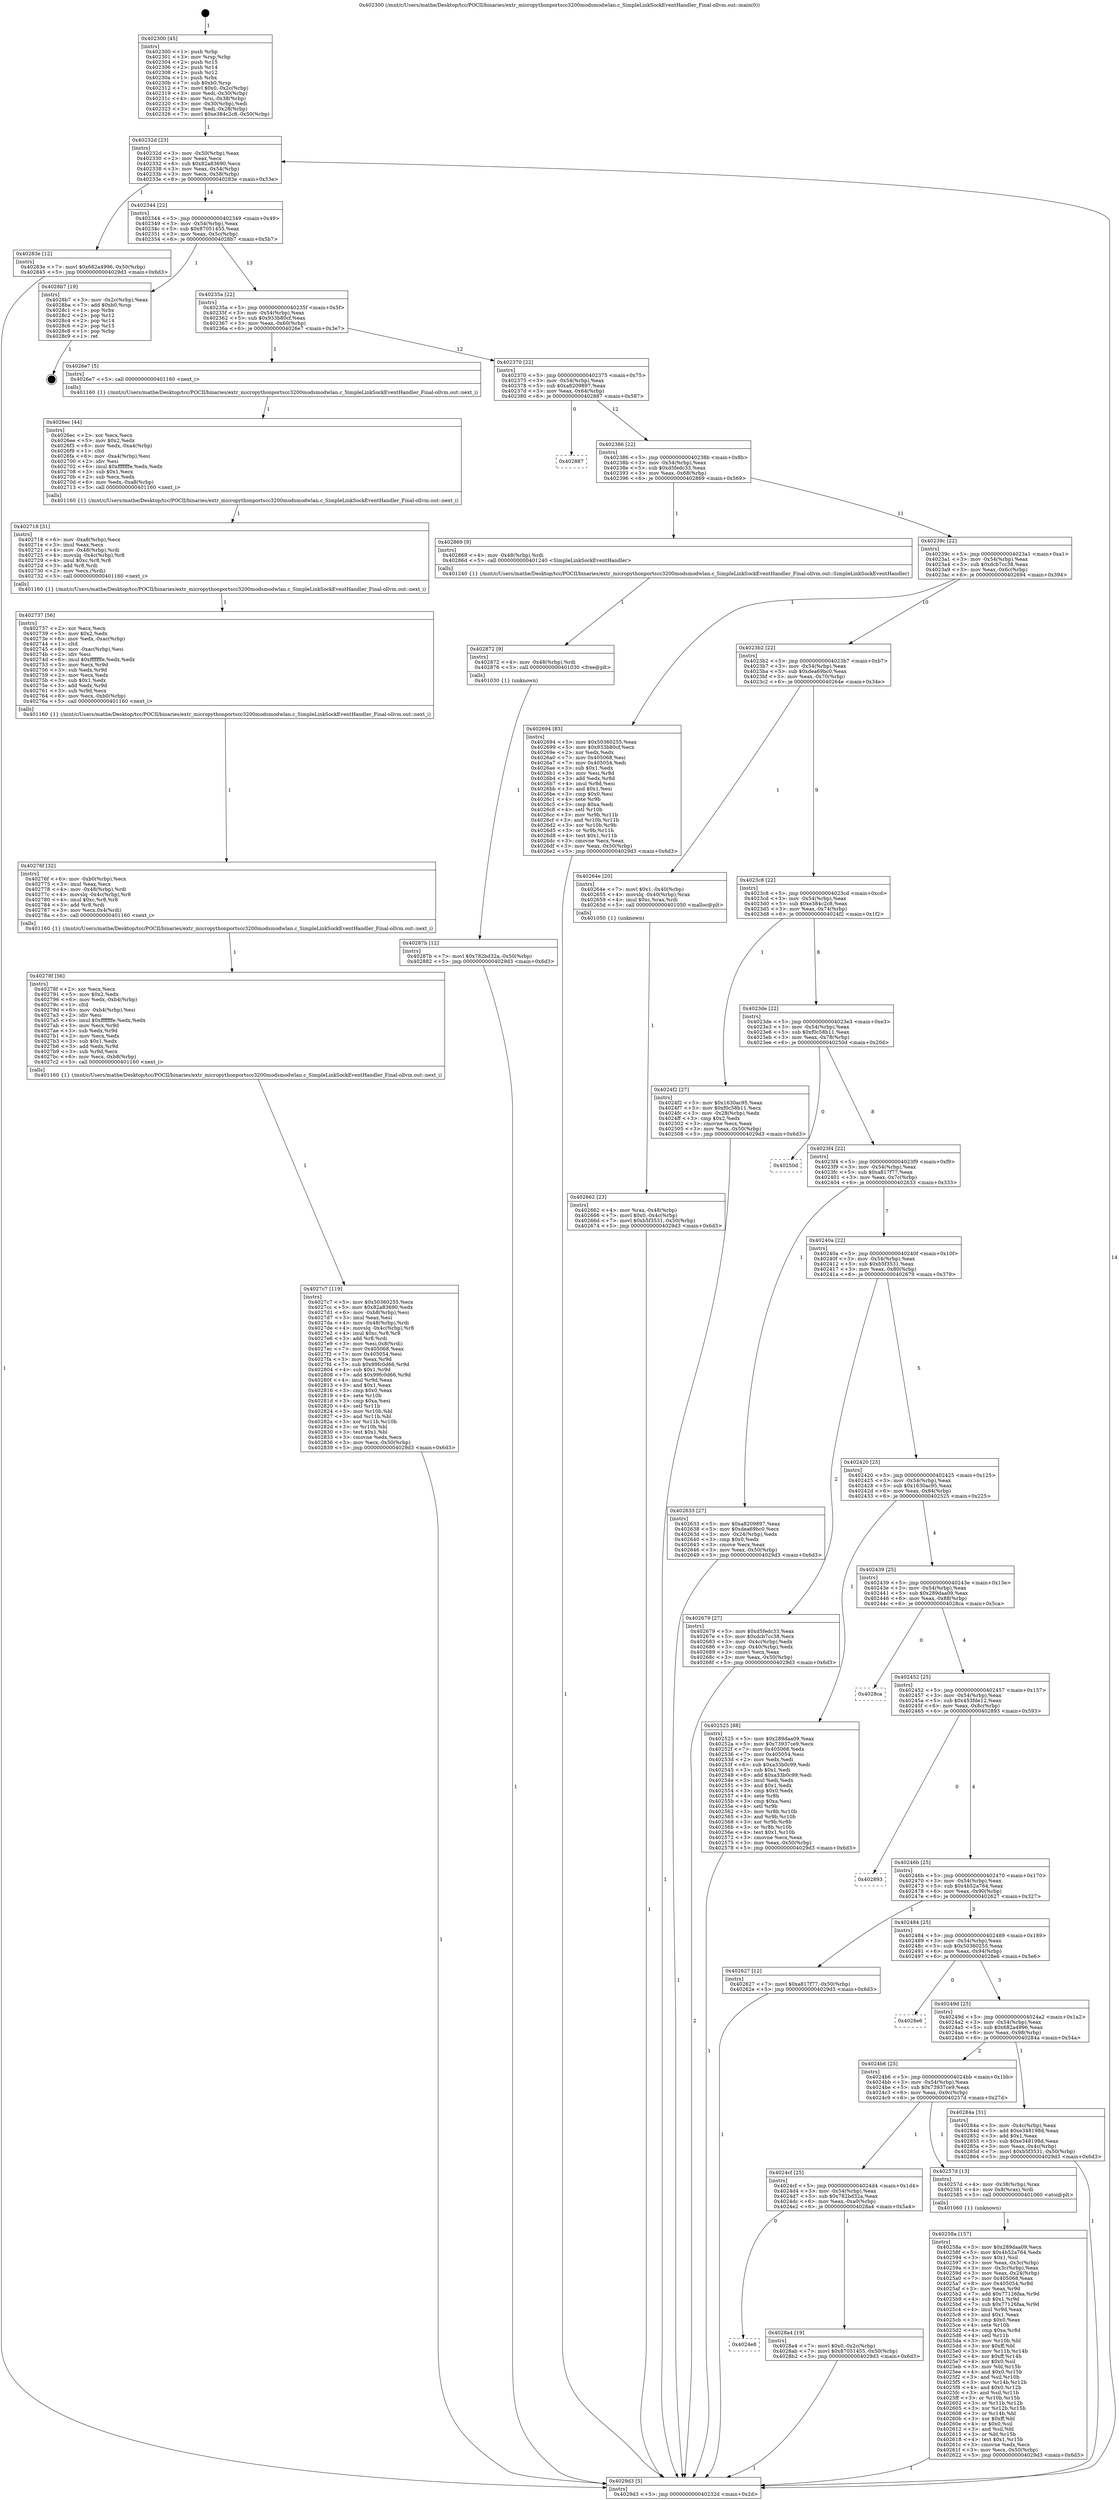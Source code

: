 digraph "0x402300" {
  label = "0x402300 (/mnt/c/Users/mathe/Desktop/tcc/POCII/binaries/extr_micropythonportscc3200modsmodwlan.c_SimpleLinkSockEventHandler_Final-ollvm.out::main(0))"
  labelloc = "t"
  node[shape=record]

  Entry [label="",width=0.3,height=0.3,shape=circle,fillcolor=black,style=filled]
  "0x40232d" [label="{
     0x40232d [23]\l
     | [instrs]\l
     &nbsp;&nbsp;0x40232d \<+3\>: mov -0x50(%rbp),%eax\l
     &nbsp;&nbsp;0x402330 \<+2\>: mov %eax,%ecx\l
     &nbsp;&nbsp;0x402332 \<+6\>: sub $0x82a83690,%ecx\l
     &nbsp;&nbsp;0x402338 \<+3\>: mov %eax,-0x54(%rbp)\l
     &nbsp;&nbsp;0x40233b \<+3\>: mov %ecx,-0x58(%rbp)\l
     &nbsp;&nbsp;0x40233e \<+6\>: je 000000000040283e \<main+0x53e\>\l
  }"]
  "0x40283e" [label="{
     0x40283e [12]\l
     | [instrs]\l
     &nbsp;&nbsp;0x40283e \<+7\>: movl $0x682a4996,-0x50(%rbp)\l
     &nbsp;&nbsp;0x402845 \<+5\>: jmp 00000000004029d3 \<main+0x6d3\>\l
  }"]
  "0x402344" [label="{
     0x402344 [22]\l
     | [instrs]\l
     &nbsp;&nbsp;0x402344 \<+5\>: jmp 0000000000402349 \<main+0x49\>\l
     &nbsp;&nbsp;0x402349 \<+3\>: mov -0x54(%rbp),%eax\l
     &nbsp;&nbsp;0x40234c \<+5\>: sub $0x87051455,%eax\l
     &nbsp;&nbsp;0x402351 \<+3\>: mov %eax,-0x5c(%rbp)\l
     &nbsp;&nbsp;0x402354 \<+6\>: je 00000000004028b7 \<main+0x5b7\>\l
  }"]
  Exit [label="",width=0.3,height=0.3,shape=circle,fillcolor=black,style=filled,peripheries=2]
  "0x4028b7" [label="{
     0x4028b7 [19]\l
     | [instrs]\l
     &nbsp;&nbsp;0x4028b7 \<+3\>: mov -0x2c(%rbp),%eax\l
     &nbsp;&nbsp;0x4028ba \<+7\>: add $0xb0,%rsp\l
     &nbsp;&nbsp;0x4028c1 \<+1\>: pop %rbx\l
     &nbsp;&nbsp;0x4028c2 \<+2\>: pop %r12\l
     &nbsp;&nbsp;0x4028c4 \<+2\>: pop %r14\l
     &nbsp;&nbsp;0x4028c6 \<+2\>: pop %r15\l
     &nbsp;&nbsp;0x4028c8 \<+1\>: pop %rbp\l
     &nbsp;&nbsp;0x4028c9 \<+1\>: ret\l
  }"]
  "0x40235a" [label="{
     0x40235a [22]\l
     | [instrs]\l
     &nbsp;&nbsp;0x40235a \<+5\>: jmp 000000000040235f \<main+0x5f\>\l
     &nbsp;&nbsp;0x40235f \<+3\>: mov -0x54(%rbp),%eax\l
     &nbsp;&nbsp;0x402362 \<+5\>: sub $0x933b80cf,%eax\l
     &nbsp;&nbsp;0x402367 \<+3\>: mov %eax,-0x60(%rbp)\l
     &nbsp;&nbsp;0x40236a \<+6\>: je 00000000004026e7 \<main+0x3e7\>\l
  }"]
  "0x4024e8" [label="{
     0x4024e8\l
  }", style=dashed]
  "0x4026e7" [label="{
     0x4026e7 [5]\l
     | [instrs]\l
     &nbsp;&nbsp;0x4026e7 \<+5\>: call 0000000000401160 \<next_i\>\l
     | [calls]\l
     &nbsp;&nbsp;0x401160 \{1\} (/mnt/c/Users/mathe/Desktop/tcc/POCII/binaries/extr_micropythonportscc3200modsmodwlan.c_SimpleLinkSockEventHandler_Final-ollvm.out::next_i)\l
  }"]
  "0x402370" [label="{
     0x402370 [22]\l
     | [instrs]\l
     &nbsp;&nbsp;0x402370 \<+5\>: jmp 0000000000402375 \<main+0x75\>\l
     &nbsp;&nbsp;0x402375 \<+3\>: mov -0x54(%rbp),%eax\l
     &nbsp;&nbsp;0x402378 \<+5\>: sub $0xa8209897,%eax\l
     &nbsp;&nbsp;0x40237d \<+3\>: mov %eax,-0x64(%rbp)\l
     &nbsp;&nbsp;0x402380 \<+6\>: je 0000000000402887 \<main+0x587\>\l
  }"]
  "0x4028a4" [label="{
     0x4028a4 [19]\l
     | [instrs]\l
     &nbsp;&nbsp;0x4028a4 \<+7\>: movl $0x0,-0x2c(%rbp)\l
     &nbsp;&nbsp;0x4028ab \<+7\>: movl $0x87051455,-0x50(%rbp)\l
     &nbsp;&nbsp;0x4028b2 \<+5\>: jmp 00000000004029d3 \<main+0x6d3\>\l
  }"]
  "0x402887" [label="{
     0x402887\l
  }", style=dashed]
  "0x402386" [label="{
     0x402386 [22]\l
     | [instrs]\l
     &nbsp;&nbsp;0x402386 \<+5\>: jmp 000000000040238b \<main+0x8b\>\l
     &nbsp;&nbsp;0x40238b \<+3\>: mov -0x54(%rbp),%eax\l
     &nbsp;&nbsp;0x40238e \<+5\>: sub $0xd5fedc33,%eax\l
     &nbsp;&nbsp;0x402393 \<+3\>: mov %eax,-0x68(%rbp)\l
     &nbsp;&nbsp;0x402396 \<+6\>: je 0000000000402869 \<main+0x569\>\l
  }"]
  "0x40287b" [label="{
     0x40287b [12]\l
     | [instrs]\l
     &nbsp;&nbsp;0x40287b \<+7\>: movl $0x782bd32a,-0x50(%rbp)\l
     &nbsp;&nbsp;0x402882 \<+5\>: jmp 00000000004029d3 \<main+0x6d3\>\l
  }"]
  "0x402869" [label="{
     0x402869 [9]\l
     | [instrs]\l
     &nbsp;&nbsp;0x402869 \<+4\>: mov -0x48(%rbp),%rdi\l
     &nbsp;&nbsp;0x40286d \<+5\>: call 0000000000401240 \<SimpleLinkSockEventHandler\>\l
     | [calls]\l
     &nbsp;&nbsp;0x401240 \{1\} (/mnt/c/Users/mathe/Desktop/tcc/POCII/binaries/extr_micropythonportscc3200modsmodwlan.c_SimpleLinkSockEventHandler_Final-ollvm.out::SimpleLinkSockEventHandler)\l
  }"]
  "0x40239c" [label="{
     0x40239c [22]\l
     | [instrs]\l
     &nbsp;&nbsp;0x40239c \<+5\>: jmp 00000000004023a1 \<main+0xa1\>\l
     &nbsp;&nbsp;0x4023a1 \<+3\>: mov -0x54(%rbp),%eax\l
     &nbsp;&nbsp;0x4023a4 \<+5\>: sub $0xdcb7cc38,%eax\l
     &nbsp;&nbsp;0x4023a9 \<+3\>: mov %eax,-0x6c(%rbp)\l
     &nbsp;&nbsp;0x4023ac \<+6\>: je 0000000000402694 \<main+0x394\>\l
  }"]
  "0x402872" [label="{
     0x402872 [9]\l
     | [instrs]\l
     &nbsp;&nbsp;0x402872 \<+4\>: mov -0x48(%rbp),%rdi\l
     &nbsp;&nbsp;0x402876 \<+5\>: call 0000000000401030 \<free@plt\>\l
     | [calls]\l
     &nbsp;&nbsp;0x401030 \{1\} (unknown)\l
  }"]
  "0x402694" [label="{
     0x402694 [83]\l
     | [instrs]\l
     &nbsp;&nbsp;0x402694 \<+5\>: mov $0x50360255,%eax\l
     &nbsp;&nbsp;0x402699 \<+5\>: mov $0x933b80cf,%ecx\l
     &nbsp;&nbsp;0x40269e \<+2\>: xor %edx,%edx\l
     &nbsp;&nbsp;0x4026a0 \<+7\>: mov 0x405068,%esi\l
     &nbsp;&nbsp;0x4026a7 \<+7\>: mov 0x405054,%edi\l
     &nbsp;&nbsp;0x4026ae \<+3\>: sub $0x1,%edx\l
     &nbsp;&nbsp;0x4026b1 \<+3\>: mov %esi,%r8d\l
     &nbsp;&nbsp;0x4026b4 \<+3\>: add %edx,%r8d\l
     &nbsp;&nbsp;0x4026b7 \<+4\>: imul %r8d,%esi\l
     &nbsp;&nbsp;0x4026bb \<+3\>: and $0x1,%esi\l
     &nbsp;&nbsp;0x4026be \<+3\>: cmp $0x0,%esi\l
     &nbsp;&nbsp;0x4026c1 \<+4\>: sete %r9b\l
     &nbsp;&nbsp;0x4026c5 \<+3\>: cmp $0xa,%edi\l
     &nbsp;&nbsp;0x4026c8 \<+4\>: setl %r10b\l
     &nbsp;&nbsp;0x4026cc \<+3\>: mov %r9b,%r11b\l
     &nbsp;&nbsp;0x4026cf \<+3\>: and %r10b,%r11b\l
     &nbsp;&nbsp;0x4026d2 \<+3\>: xor %r10b,%r9b\l
     &nbsp;&nbsp;0x4026d5 \<+3\>: or %r9b,%r11b\l
     &nbsp;&nbsp;0x4026d8 \<+4\>: test $0x1,%r11b\l
     &nbsp;&nbsp;0x4026dc \<+3\>: cmovne %ecx,%eax\l
     &nbsp;&nbsp;0x4026df \<+3\>: mov %eax,-0x50(%rbp)\l
     &nbsp;&nbsp;0x4026e2 \<+5\>: jmp 00000000004029d3 \<main+0x6d3\>\l
  }"]
  "0x4023b2" [label="{
     0x4023b2 [22]\l
     | [instrs]\l
     &nbsp;&nbsp;0x4023b2 \<+5\>: jmp 00000000004023b7 \<main+0xb7\>\l
     &nbsp;&nbsp;0x4023b7 \<+3\>: mov -0x54(%rbp),%eax\l
     &nbsp;&nbsp;0x4023ba \<+5\>: sub $0xdea69bc0,%eax\l
     &nbsp;&nbsp;0x4023bf \<+3\>: mov %eax,-0x70(%rbp)\l
     &nbsp;&nbsp;0x4023c2 \<+6\>: je 000000000040264e \<main+0x34e\>\l
  }"]
  "0x4027c7" [label="{
     0x4027c7 [119]\l
     | [instrs]\l
     &nbsp;&nbsp;0x4027c7 \<+5\>: mov $0x50360255,%ecx\l
     &nbsp;&nbsp;0x4027cc \<+5\>: mov $0x82a83690,%edx\l
     &nbsp;&nbsp;0x4027d1 \<+6\>: mov -0xb8(%rbp),%esi\l
     &nbsp;&nbsp;0x4027d7 \<+3\>: imul %eax,%esi\l
     &nbsp;&nbsp;0x4027da \<+4\>: mov -0x48(%rbp),%rdi\l
     &nbsp;&nbsp;0x4027de \<+4\>: movslq -0x4c(%rbp),%r8\l
     &nbsp;&nbsp;0x4027e2 \<+4\>: imul $0xc,%r8,%r8\l
     &nbsp;&nbsp;0x4027e6 \<+3\>: add %r8,%rdi\l
     &nbsp;&nbsp;0x4027e9 \<+3\>: mov %esi,0x8(%rdi)\l
     &nbsp;&nbsp;0x4027ec \<+7\>: mov 0x405068,%eax\l
     &nbsp;&nbsp;0x4027f3 \<+7\>: mov 0x405054,%esi\l
     &nbsp;&nbsp;0x4027fa \<+3\>: mov %eax,%r9d\l
     &nbsp;&nbsp;0x4027fd \<+7\>: sub $0x99fc0d66,%r9d\l
     &nbsp;&nbsp;0x402804 \<+4\>: sub $0x1,%r9d\l
     &nbsp;&nbsp;0x402808 \<+7\>: add $0x99fc0d66,%r9d\l
     &nbsp;&nbsp;0x40280f \<+4\>: imul %r9d,%eax\l
     &nbsp;&nbsp;0x402813 \<+3\>: and $0x1,%eax\l
     &nbsp;&nbsp;0x402816 \<+3\>: cmp $0x0,%eax\l
     &nbsp;&nbsp;0x402819 \<+4\>: sete %r10b\l
     &nbsp;&nbsp;0x40281d \<+3\>: cmp $0xa,%esi\l
     &nbsp;&nbsp;0x402820 \<+4\>: setl %r11b\l
     &nbsp;&nbsp;0x402824 \<+3\>: mov %r10b,%bl\l
     &nbsp;&nbsp;0x402827 \<+3\>: and %r11b,%bl\l
     &nbsp;&nbsp;0x40282a \<+3\>: xor %r11b,%r10b\l
     &nbsp;&nbsp;0x40282d \<+3\>: or %r10b,%bl\l
     &nbsp;&nbsp;0x402830 \<+3\>: test $0x1,%bl\l
     &nbsp;&nbsp;0x402833 \<+3\>: cmovne %edx,%ecx\l
     &nbsp;&nbsp;0x402836 \<+3\>: mov %ecx,-0x50(%rbp)\l
     &nbsp;&nbsp;0x402839 \<+5\>: jmp 00000000004029d3 \<main+0x6d3\>\l
  }"]
  "0x40264e" [label="{
     0x40264e [20]\l
     | [instrs]\l
     &nbsp;&nbsp;0x40264e \<+7\>: movl $0x1,-0x40(%rbp)\l
     &nbsp;&nbsp;0x402655 \<+4\>: movslq -0x40(%rbp),%rax\l
     &nbsp;&nbsp;0x402659 \<+4\>: imul $0xc,%rax,%rdi\l
     &nbsp;&nbsp;0x40265d \<+5\>: call 0000000000401050 \<malloc@plt\>\l
     | [calls]\l
     &nbsp;&nbsp;0x401050 \{1\} (unknown)\l
  }"]
  "0x4023c8" [label="{
     0x4023c8 [22]\l
     | [instrs]\l
     &nbsp;&nbsp;0x4023c8 \<+5\>: jmp 00000000004023cd \<main+0xcd\>\l
     &nbsp;&nbsp;0x4023cd \<+3\>: mov -0x54(%rbp),%eax\l
     &nbsp;&nbsp;0x4023d0 \<+5\>: sub $0xe384c2c8,%eax\l
     &nbsp;&nbsp;0x4023d5 \<+3\>: mov %eax,-0x74(%rbp)\l
     &nbsp;&nbsp;0x4023d8 \<+6\>: je 00000000004024f2 \<main+0x1f2\>\l
  }"]
  "0x40278f" [label="{
     0x40278f [56]\l
     | [instrs]\l
     &nbsp;&nbsp;0x40278f \<+2\>: xor %ecx,%ecx\l
     &nbsp;&nbsp;0x402791 \<+5\>: mov $0x2,%edx\l
     &nbsp;&nbsp;0x402796 \<+6\>: mov %edx,-0xb4(%rbp)\l
     &nbsp;&nbsp;0x40279c \<+1\>: cltd\l
     &nbsp;&nbsp;0x40279d \<+6\>: mov -0xb4(%rbp),%esi\l
     &nbsp;&nbsp;0x4027a3 \<+2\>: idiv %esi\l
     &nbsp;&nbsp;0x4027a5 \<+6\>: imul $0xfffffffe,%edx,%edx\l
     &nbsp;&nbsp;0x4027ab \<+3\>: mov %ecx,%r9d\l
     &nbsp;&nbsp;0x4027ae \<+3\>: sub %edx,%r9d\l
     &nbsp;&nbsp;0x4027b1 \<+2\>: mov %ecx,%edx\l
     &nbsp;&nbsp;0x4027b3 \<+3\>: sub $0x1,%edx\l
     &nbsp;&nbsp;0x4027b6 \<+3\>: add %edx,%r9d\l
     &nbsp;&nbsp;0x4027b9 \<+3\>: sub %r9d,%ecx\l
     &nbsp;&nbsp;0x4027bc \<+6\>: mov %ecx,-0xb8(%rbp)\l
     &nbsp;&nbsp;0x4027c2 \<+5\>: call 0000000000401160 \<next_i\>\l
     | [calls]\l
     &nbsp;&nbsp;0x401160 \{1\} (/mnt/c/Users/mathe/Desktop/tcc/POCII/binaries/extr_micropythonportscc3200modsmodwlan.c_SimpleLinkSockEventHandler_Final-ollvm.out::next_i)\l
  }"]
  "0x4024f2" [label="{
     0x4024f2 [27]\l
     | [instrs]\l
     &nbsp;&nbsp;0x4024f2 \<+5\>: mov $0x1630ac95,%eax\l
     &nbsp;&nbsp;0x4024f7 \<+5\>: mov $0xf0c58b11,%ecx\l
     &nbsp;&nbsp;0x4024fc \<+3\>: mov -0x28(%rbp),%edx\l
     &nbsp;&nbsp;0x4024ff \<+3\>: cmp $0x2,%edx\l
     &nbsp;&nbsp;0x402502 \<+3\>: cmovne %ecx,%eax\l
     &nbsp;&nbsp;0x402505 \<+3\>: mov %eax,-0x50(%rbp)\l
     &nbsp;&nbsp;0x402508 \<+5\>: jmp 00000000004029d3 \<main+0x6d3\>\l
  }"]
  "0x4023de" [label="{
     0x4023de [22]\l
     | [instrs]\l
     &nbsp;&nbsp;0x4023de \<+5\>: jmp 00000000004023e3 \<main+0xe3\>\l
     &nbsp;&nbsp;0x4023e3 \<+3\>: mov -0x54(%rbp),%eax\l
     &nbsp;&nbsp;0x4023e6 \<+5\>: sub $0xf0c58b11,%eax\l
     &nbsp;&nbsp;0x4023eb \<+3\>: mov %eax,-0x78(%rbp)\l
     &nbsp;&nbsp;0x4023ee \<+6\>: je 000000000040250d \<main+0x20d\>\l
  }"]
  "0x4029d3" [label="{
     0x4029d3 [5]\l
     | [instrs]\l
     &nbsp;&nbsp;0x4029d3 \<+5\>: jmp 000000000040232d \<main+0x2d\>\l
  }"]
  "0x402300" [label="{
     0x402300 [45]\l
     | [instrs]\l
     &nbsp;&nbsp;0x402300 \<+1\>: push %rbp\l
     &nbsp;&nbsp;0x402301 \<+3\>: mov %rsp,%rbp\l
     &nbsp;&nbsp;0x402304 \<+2\>: push %r15\l
     &nbsp;&nbsp;0x402306 \<+2\>: push %r14\l
     &nbsp;&nbsp;0x402308 \<+2\>: push %r12\l
     &nbsp;&nbsp;0x40230a \<+1\>: push %rbx\l
     &nbsp;&nbsp;0x40230b \<+7\>: sub $0xb0,%rsp\l
     &nbsp;&nbsp;0x402312 \<+7\>: movl $0x0,-0x2c(%rbp)\l
     &nbsp;&nbsp;0x402319 \<+3\>: mov %edi,-0x30(%rbp)\l
     &nbsp;&nbsp;0x40231c \<+4\>: mov %rsi,-0x38(%rbp)\l
     &nbsp;&nbsp;0x402320 \<+3\>: mov -0x30(%rbp),%edi\l
     &nbsp;&nbsp;0x402323 \<+3\>: mov %edi,-0x28(%rbp)\l
     &nbsp;&nbsp;0x402326 \<+7\>: movl $0xe384c2c8,-0x50(%rbp)\l
  }"]
  "0x40276f" [label="{
     0x40276f [32]\l
     | [instrs]\l
     &nbsp;&nbsp;0x40276f \<+6\>: mov -0xb0(%rbp),%ecx\l
     &nbsp;&nbsp;0x402775 \<+3\>: imul %eax,%ecx\l
     &nbsp;&nbsp;0x402778 \<+4\>: mov -0x48(%rbp),%rdi\l
     &nbsp;&nbsp;0x40277c \<+4\>: movslq -0x4c(%rbp),%r8\l
     &nbsp;&nbsp;0x402780 \<+4\>: imul $0xc,%r8,%r8\l
     &nbsp;&nbsp;0x402784 \<+3\>: add %r8,%rdi\l
     &nbsp;&nbsp;0x402787 \<+3\>: mov %ecx,0x4(%rdi)\l
     &nbsp;&nbsp;0x40278a \<+5\>: call 0000000000401160 \<next_i\>\l
     | [calls]\l
     &nbsp;&nbsp;0x401160 \{1\} (/mnt/c/Users/mathe/Desktop/tcc/POCII/binaries/extr_micropythonportscc3200modsmodwlan.c_SimpleLinkSockEventHandler_Final-ollvm.out::next_i)\l
  }"]
  "0x40250d" [label="{
     0x40250d\l
  }", style=dashed]
  "0x4023f4" [label="{
     0x4023f4 [22]\l
     | [instrs]\l
     &nbsp;&nbsp;0x4023f4 \<+5\>: jmp 00000000004023f9 \<main+0xf9\>\l
     &nbsp;&nbsp;0x4023f9 \<+3\>: mov -0x54(%rbp),%eax\l
     &nbsp;&nbsp;0x4023fc \<+5\>: sub $0xa817f77,%eax\l
     &nbsp;&nbsp;0x402401 \<+3\>: mov %eax,-0x7c(%rbp)\l
     &nbsp;&nbsp;0x402404 \<+6\>: je 0000000000402633 \<main+0x333\>\l
  }"]
  "0x402737" [label="{
     0x402737 [56]\l
     | [instrs]\l
     &nbsp;&nbsp;0x402737 \<+2\>: xor %ecx,%ecx\l
     &nbsp;&nbsp;0x402739 \<+5\>: mov $0x2,%edx\l
     &nbsp;&nbsp;0x40273e \<+6\>: mov %edx,-0xac(%rbp)\l
     &nbsp;&nbsp;0x402744 \<+1\>: cltd\l
     &nbsp;&nbsp;0x402745 \<+6\>: mov -0xac(%rbp),%esi\l
     &nbsp;&nbsp;0x40274b \<+2\>: idiv %esi\l
     &nbsp;&nbsp;0x40274d \<+6\>: imul $0xfffffffe,%edx,%edx\l
     &nbsp;&nbsp;0x402753 \<+3\>: mov %ecx,%r9d\l
     &nbsp;&nbsp;0x402756 \<+3\>: sub %edx,%r9d\l
     &nbsp;&nbsp;0x402759 \<+2\>: mov %ecx,%edx\l
     &nbsp;&nbsp;0x40275b \<+3\>: sub $0x1,%edx\l
     &nbsp;&nbsp;0x40275e \<+3\>: add %edx,%r9d\l
     &nbsp;&nbsp;0x402761 \<+3\>: sub %r9d,%ecx\l
     &nbsp;&nbsp;0x402764 \<+6\>: mov %ecx,-0xb0(%rbp)\l
     &nbsp;&nbsp;0x40276a \<+5\>: call 0000000000401160 \<next_i\>\l
     | [calls]\l
     &nbsp;&nbsp;0x401160 \{1\} (/mnt/c/Users/mathe/Desktop/tcc/POCII/binaries/extr_micropythonportscc3200modsmodwlan.c_SimpleLinkSockEventHandler_Final-ollvm.out::next_i)\l
  }"]
  "0x402633" [label="{
     0x402633 [27]\l
     | [instrs]\l
     &nbsp;&nbsp;0x402633 \<+5\>: mov $0xa8209897,%eax\l
     &nbsp;&nbsp;0x402638 \<+5\>: mov $0xdea69bc0,%ecx\l
     &nbsp;&nbsp;0x40263d \<+3\>: mov -0x24(%rbp),%edx\l
     &nbsp;&nbsp;0x402640 \<+3\>: cmp $0x0,%edx\l
     &nbsp;&nbsp;0x402643 \<+3\>: cmove %ecx,%eax\l
     &nbsp;&nbsp;0x402646 \<+3\>: mov %eax,-0x50(%rbp)\l
     &nbsp;&nbsp;0x402649 \<+5\>: jmp 00000000004029d3 \<main+0x6d3\>\l
  }"]
  "0x40240a" [label="{
     0x40240a [22]\l
     | [instrs]\l
     &nbsp;&nbsp;0x40240a \<+5\>: jmp 000000000040240f \<main+0x10f\>\l
     &nbsp;&nbsp;0x40240f \<+3\>: mov -0x54(%rbp),%eax\l
     &nbsp;&nbsp;0x402412 \<+5\>: sub $0xb5f3531,%eax\l
     &nbsp;&nbsp;0x402417 \<+3\>: mov %eax,-0x80(%rbp)\l
     &nbsp;&nbsp;0x40241a \<+6\>: je 0000000000402679 \<main+0x379\>\l
  }"]
  "0x402718" [label="{
     0x402718 [31]\l
     | [instrs]\l
     &nbsp;&nbsp;0x402718 \<+6\>: mov -0xa8(%rbp),%ecx\l
     &nbsp;&nbsp;0x40271e \<+3\>: imul %eax,%ecx\l
     &nbsp;&nbsp;0x402721 \<+4\>: mov -0x48(%rbp),%rdi\l
     &nbsp;&nbsp;0x402725 \<+4\>: movslq -0x4c(%rbp),%r8\l
     &nbsp;&nbsp;0x402729 \<+4\>: imul $0xc,%r8,%r8\l
     &nbsp;&nbsp;0x40272d \<+3\>: add %r8,%rdi\l
     &nbsp;&nbsp;0x402730 \<+2\>: mov %ecx,(%rdi)\l
     &nbsp;&nbsp;0x402732 \<+5\>: call 0000000000401160 \<next_i\>\l
     | [calls]\l
     &nbsp;&nbsp;0x401160 \{1\} (/mnt/c/Users/mathe/Desktop/tcc/POCII/binaries/extr_micropythonportscc3200modsmodwlan.c_SimpleLinkSockEventHandler_Final-ollvm.out::next_i)\l
  }"]
  "0x402679" [label="{
     0x402679 [27]\l
     | [instrs]\l
     &nbsp;&nbsp;0x402679 \<+5\>: mov $0xd5fedc33,%eax\l
     &nbsp;&nbsp;0x40267e \<+5\>: mov $0xdcb7cc38,%ecx\l
     &nbsp;&nbsp;0x402683 \<+3\>: mov -0x4c(%rbp),%edx\l
     &nbsp;&nbsp;0x402686 \<+3\>: cmp -0x40(%rbp),%edx\l
     &nbsp;&nbsp;0x402689 \<+3\>: cmovl %ecx,%eax\l
     &nbsp;&nbsp;0x40268c \<+3\>: mov %eax,-0x50(%rbp)\l
     &nbsp;&nbsp;0x40268f \<+5\>: jmp 00000000004029d3 \<main+0x6d3\>\l
  }"]
  "0x402420" [label="{
     0x402420 [25]\l
     | [instrs]\l
     &nbsp;&nbsp;0x402420 \<+5\>: jmp 0000000000402425 \<main+0x125\>\l
     &nbsp;&nbsp;0x402425 \<+3\>: mov -0x54(%rbp),%eax\l
     &nbsp;&nbsp;0x402428 \<+5\>: sub $0x1630ac95,%eax\l
     &nbsp;&nbsp;0x40242d \<+6\>: mov %eax,-0x84(%rbp)\l
     &nbsp;&nbsp;0x402433 \<+6\>: je 0000000000402525 \<main+0x225\>\l
  }"]
  "0x4026ec" [label="{
     0x4026ec [44]\l
     | [instrs]\l
     &nbsp;&nbsp;0x4026ec \<+2\>: xor %ecx,%ecx\l
     &nbsp;&nbsp;0x4026ee \<+5\>: mov $0x2,%edx\l
     &nbsp;&nbsp;0x4026f3 \<+6\>: mov %edx,-0xa4(%rbp)\l
     &nbsp;&nbsp;0x4026f9 \<+1\>: cltd\l
     &nbsp;&nbsp;0x4026fa \<+6\>: mov -0xa4(%rbp),%esi\l
     &nbsp;&nbsp;0x402700 \<+2\>: idiv %esi\l
     &nbsp;&nbsp;0x402702 \<+6\>: imul $0xfffffffe,%edx,%edx\l
     &nbsp;&nbsp;0x402708 \<+3\>: sub $0x1,%ecx\l
     &nbsp;&nbsp;0x40270b \<+2\>: sub %ecx,%edx\l
     &nbsp;&nbsp;0x40270d \<+6\>: mov %edx,-0xa8(%rbp)\l
     &nbsp;&nbsp;0x402713 \<+5\>: call 0000000000401160 \<next_i\>\l
     | [calls]\l
     &nbsp;&nbsp;0x401160 \{1\} (/mnt/c/Users/mathe/Desktop/tcc/POCII/binaries/extr_micropythonportscc3200modsmodwlan.c_SimpleLinkSockEventHandler_Final-ollvm.out::next_i)\l
  }"]
  "0x402525" [label="{
     0x402525 [88]\l
     | [instrs]\l
     &nbsp;&nbsp;0x402525 \<+5\>: mov $0x289daa09,%eax\l
     &nbsp;&nbsp;0x40252a \<+5\>: mov $0x73937ce9,%ecx\l
     &nbsp;&nbsp;0x40252f \<+7\>: mov 0x405068,%edx\l
     &nbsp;&nbsp;0x402536 \<+7\>: mov 0x405054,%esi\l
     &nbsp;&nbsp;0x40253d \<+2\>: mov %edx,%edi\l
     &nbsp;&nbsp;0x40253f \<+6\>: sub $0xa33b0c99,%edi\l
     &nbsp;&nbsp;0x402545 \<+3\>: sub $0x1,%edi\l
     &nbsp;&nbsp;0x402548 \<+6\>: add $0xa33b0c99,%edi\l
     &nbsp;&nbsp;0x40254e \<+3\>: imul %edi,%edx\l
     &nbsp;&nbsp;0x402551 \<+3\>: and $0x1,%edx\l
     &nbsp;&nbsp;0x402554 \<+3\>: cmp $0x0,%edx\l
     &nbsp;&nbsp;0x402557 \<+4\>: sete %r8b\l
     &nbsp;&nbsp;0x40255b \<+3\>: cmp $0xa,%esi\l
     &nbsp;&nbsp;0x40255e \<+4\>: setl %r9b\l
     &nbsp;&nbsp;0x402562 \<+3\>: mov %r8b,%r10b\l
     &nbsp;&nbsp;0x402565 \<+3\>: and %r9b,%r10b\l
     &nbsp;&nbsp;0x402568 \<+3\>: xor %r9b,%r8b\l
     &nbsp;&nbsp;0x40256b \<+3\>: or %r8b,%r10b\l
     &nbsp;&nbsp;0x40256e \<+4\>: test $0x1,%r10b\l
     &nbsp;&nbsp;0x402572 \<+3\>: cmovne %ecx,%eax\l
     &nbsp;&nbsp;0x402575 \<+3\>: mov %eax,-0x50(%rbp)\l
     &nbsp;&nbsp;0x402578 \<+5\>: jmp 00000000004029d3 \<main+0x6d3\>\l
  }"]
  "0x402439" [label="{
     0x402439 [25]\l
     | [instrs]\l
     &nbsp;&nbsp;0x402439 \<+5\>: jmp 000000000040243e \<main+0x13e\>\l
     &nbsp;&nbsp;0x40243e \<+3\>: mov -0x54(%rbp),%eax\l
     &nbsp;&nbsp;0x402441 \<+5\>: sub $0x289daa09,%eax\l
     &nbsp;&nbsp;0x402446 \<+6\>: mov %eax,-0x88(%rbp)\l
     &nbsp;&nbsp;0x40244c \<+6\>: je 00000000004028ca \<main+0x5ca\>\l
  }"]
  "0x402662" [label="{
     0x402662 [23]\l
     | [instrs]\l
     &nbsp;&nbsp;0x402662 \<+4\>: mov %rax,-0x48(%rbp)\l
     &nbsp;&nbsp;0x402666 \<+7\>: movl $0x0,-0x4c(%rbp)\l
     &nbsp;&nbsp;0x40266d \<+7\>: movl $0xb5f3531,-0x50(%rbp)\l
     &nbsp;&nbsp;0x402674 \<+5\>: jmp 00000000004029d3 \<main+0x6d3\>\l
  }"]
  "0x4028ca" [label="{
     0x4028ca\l
  }", style=dashed]
  "0x402452" [label="{
     0x402452 [25]\l
     | [instrs]\l
     &nbsp;&nbsp;0x402452 \<+5\>: jmp 0000000000402457 \<main+0x157\>\l
     &nbsp;&nbsp;0x402457 \<+3\>: mov -0x54(%rbp),%eax\l
     &nbsp;&nbsp;0x40245a \<+5\>: sub $0x453fde12,%eax\l
     &nbsp;&nbsp;0x40245f \<+6\>: mov %eax,-0x8c(%rbp)\l
     &nbsp;&nbsp;0x402465 \<+6\>: je 0000000000402893 \<main+0x593\>\l
  }"]
  "0x40258a" [label="{
     0x40258a [157]\l
     | [instrs]\l
     &nbsp;&nbsp;0x40258a \<+5\>: mov $0x289daa09,%ecx\l
     &nbsp;&nbsp;0x40258f \<+5\>: mov $0x4b52a764,%edx\l
     &nbsp;&nbsp;0x402594 \<+3\>: mov $0x1,%sil\l
     &nbsp;&nbsp;0x402597 \<+3\>: mov %eax,-0x3c(%rbp)\l
     &nbsp;&nbsp;0x40259a \<+3\>: mov -0x3c(%rbp),%eax\l
     &nbsp;&nbsp;0x40259d \<+3\>: mov %eax,-0x24(%rbp)\l
     &nbsp;&nbsp;0x4025a0 \<+7\>: mov 0x405068,%eax\l
     &nbsp;&nbsp;0x4025a7 \<+8\>: mov 0x405054,%r8d\l
     &nbsp;&nbsp;0x4025af \<+3\>: mov %eax,%r9d\l
     &nbsp;&nbsp;0x4025b2 \<+7\>: add $0x77126faa,%r9d\l
     &nbsp;&nbsp;0x4025b9 \<+4\>: sub $0x1,%r9d\l
     &nbsp;&nbsp;0x4025bd \<+7\>: sub $0x77126faa,%r9d\l
     &nbsp;&nbsp;0x4025c4 \<+4\>: imul %r9d,%eax\l
     &nbsp;&nbsp;0x4025c8 \<+3\>: and $0x1,%eax\l
     &nbsp;&nbsp;0x4025cb \<+3\>: cmp $0x0,%eax\l
     &nbsp;&nbsp;0x4025ce \<+4\>: sete %r10b\l
     &nbsp;&nbsp;0x4025d2 \<+4\>: cmp $0xa,%r8d\l
     &nbsp;&nbsp;0x4025d6 \<+4\>: setl %r11b\l
     &nbsp;&nbsp;0x4025da \<+3\>: mov %r10b,%bl\l
     &nbsp;&nbsp;0x4025dd \<+3\>: xor $0xff,%bl\l
     &nbsp;&nbsp;0x4025e0 \<+3\>: mov %r11b,%r14b\l
     &nbsp;&nbsp;0x4025e3 \<+4\>: xor $0xff,%r14b\l
     &nbsp;&nbsp;0x4025e7 \<+4\>: xor $0x0,%sil\l
     &nbsp;&nbsp;0x4025eb \<+3\>: mov %bl,%r15b\l
     &nbsp;&nbsp;0x4025ee \<+4\>: and $0x0,%r15b\l
     &nbsp;&nbsp;0x4025f2 \<+3\>: and %sil,%r10b\l
     &nbsp;&nbsp;0x4025f5 \<+3\>: mov %r14b,%r12b\l
     &nbsp;&nbsp;0x4025f8 \<+4\>: and $0x0,%r12b\l
     &nbsp;&nbsp;0x4025fc \<+3\>: and %sil,%r11b\l
     &nbsp;&nbsp;0x4025ff \<+3\>: or %r10b,%r15b\l
     &nbsp;&nbsp;0x402602 \<+3\>: or %r11b,%r12b\l
     &nbsp;&nbsp;0x402605 \<+3\>: xor %r12b,%r15b\l
     &nbsp;&nbsp;0x402608 \<+3\>: or %r14b,%bl\l
     &nbsp;&nbsp;0x40260b \<+3\>: xor $0xff,%bl\l
     &nbsp;&nbsp;0x40260e \<+4\>: or $0x0,%sil\l
     &nbsp;&nbsp;0x402612 \<+3\>: and %sil,%bl\l
     &nbsp;&nbsp;0x402615 \<+3\>: or %bl,%r15b\l
     &nbsp;&nbsp;0x402618 \<+4\>: test $0x1,%r15b\l
     &nbsp;&nbsp;0x40261c \<+3\>: cmovne %edx,%ecx\l
     &nbsp;&nbsp;0x40261f \<+3\>: mov %ecx,-0x50(%rbp)\l
     &nbsp;&nbsp;0x402622 \<+5\>: jmp 00000000004029d3 \<main+0x6d3\>\l
  }"]
  "0x402893" [label="{
     0x402893\l
  }", style=dashed]
  "0x40246b" [label="{
     0x40246b [25]\l
     | [instrs]\l
     &nbsp;&nbsp;0x40246b \<+5\>: jmp 0000000000402470 \<main+0x170\>\l
     &nbsp;&nbsp;0x402470 \<+3\>: mov -0x54(%rbp),%eax\l
     &nbsp;&nbsp;0x402473 \<+5\>: sub $0x4b52a764,%eax\l
     &nbsp;&nbsp;0x402478 \<+6\>: mov %eax,-0x90(%rbp)\l
     &nbsp;&nbsp;0x40247e \<+6\>: je 0000000000402627 \<main+0x327\>\l
  }"]
  "0x4024cf" [label="{
     0x4024cf [25]\l
     | [instrs]\l
     &nbsp;&nbsp;0x4024cf \<+5\>: jmp 00000000004024d4 \<main+0x1d4\>\l
     &nbsp;&nbsp;0x4024d4 \<+3\>: mov -0x54(%rbp),%eax\l
     &nbsp;&nbsp;0x4024d7 \<+5\>: sub $0x782bd32a,%eax\l
     &nbsp;&nbsp;0x4024dc \<+6\>: mov %eax,-0xa0(%rbp)\l
     &nbsp;&nbsp;0x4024e2 \<+6\>: je 00000000004028a4 \<main+0x5a4\>\l
  }"]
  "0x402627" [label="{
     0x402627 [12]\l
     | [instrs]\l
     &nbsp;&nbsp;0x402627 \<+7\>: movl $0xa817f77,-0x50(%rbp)\l
     &nbsp;&nbsp;0x40262e \<+5\>: jmp 00000000004029d3 \<main+0x6d3\>\l
  }"]
  "0x402484" [label="{
     0x402484 [25]\l
     | [instrs]\l
     &nbsp;&nbsp;0x402484 \<+5\>: jmp 0000000000402489 \<main+0x189\>\l
     &nbsp;&nbsp;0x402489 \<+3\>: mov -0x54(%rbp),%eax\l
     &nbsp;&nbsp;0x40248c \<+5\>: sub $0x50360255,%eax\l
     &nbsp;&nbsp;0x402491 \<+6\>: mov %eax,-0x94(%rbp)\l
     &nbsp;&nbsp;0x402497 \<+6\>: je 00000000004028e6 \<main+0x5e6\>\l
  }"]
  "0x40257d" [label="{
     0x40257d [13]\l
     | [instrs]\l
     &nbsp;&nbsp;0x40257d \<+4\>: mov -0x38(%rbp),%rax\l
     &nbsp;&nbsp;0x402581 \<+4\>: mov 0x8(%rax),%rdi\l
     &nbsp;&nbsp;0x402585 \<+5\>: call 0000000000401060 \<atoi@plt\>\l
     | [calls]\l
     &nbsp;&nbsp;0x401060 \{1\} (unknown)\l
  }"]
  "0x4028e6" [label="{
     0x4028e6\l
  }", style=dashed]
  "0x40249d" [label="{
     0x40249d [25]\l
     | [instrs]\l
     &nbsp;&nbsp;0x40249d \<+5\>: jmp 00000000004024a2 \<main+0x1a2\>\l
     &nbsp;&nbsp;0x4024a2 \<+3\>: mov -0x54(%rbp),%eax\l
     &nbsp;&nbsp;0x4024a5 \<+5\>: sub $0x682a4996,%eax\l
     &nbsp;&nbsp;0x4024aa \<+6\>: mov %eax,-0x98(%rbp)\l
     &nbsp;&nbsp;0x4024b0 \<+6\>: je 000000000040284a \<main+0x54a\>\l
  }"]
  "0x4024b6" [label="{
     0x4024b6 [25]\l
     | [instrs]\l
     &nbsp;&nbsp;0x4024b6 \<+5\>: jmp 00000000004024bb \<main+0x1bb\>\l
     &nbsp;&nbsp;0x4024bb \<+3\>: mov -0x54(%rbp),%eax\l
     &nbsp;&nbsp;0x4024be \<+5\>: sub $0x73937ce9,%eax\l
     &nbsp;&nbsp;0x4024c3 \<+6\>: mov %eax,-0x9c(%rbp)\l
     &nbsp;&nbsp;0x4024c9 \<+6\>: je 000000000040257d \<main+0x27d\>\l
  }"]
  "0x40284a" [label="{
     0x40284a [31]\l
     | [instrs]\l
     &nbsp;&nbsp;0x40284a \<+3\>: mov -0x4c(%rbp),%eax\l
     &nbsp;&nbsp;0x40284d \<+5\>: add $0xe348198d,%eax\l
     &nbsp;&nbsp;0x402852 \<+3\>: add $0x1,%eax\l
     &nbsp;&nbsp;0x402855 \<+5\>: sub $0xe348198d,%eax\l
     &nbsp;&nbsp;0x40285a \<+3\>: mov %eax,-0x4c(%rbp)\l
     &nbsp;&nbsp;0x40285d \<+7\>: movl $0xb5f3531,-0x50(%rbp)\l
     &nbsp;&nbsp;0x402864 \<+5\>: jmp 00000000004029d3 \<main+0x6d3\>\l
  }"]
  Entry -> "0x402300" [label=" 1"]
  "0x40232d" -> "0x40283e" [label=" 1"]
  "0x40232d" -> "0x402344" [label=" 14"]
  "0x4028b7" -> Exit [label=" 1"]
  "0x402344" -> "0x4028b7" [label=" 1"]
  "0x402344" -> "0x40235a" [label=" 13"]
  "0x4028a4" -> "0x4029d3" [label=" 1"]
  "0x40235a" -> "0x4026e7" [label=" 1"]
  "0x40235a" -> "0x402370" [label=" 12"]
  "0x4024cf" -> "0x4024e8" [label=" 0"]
  "0x402370" -> "0x402887" [label=" 0"]
  "0x402370" -> "0x402386" [label=" 12"]
  "0x4024cf" -> "0x4028a4" [label=" 1"]
  "0x402386" -> "0x402869" [label=" 1"]
  "0x402386" -> "0x40239c" [label=" 11"]
  "0x40287b" -> "0x4029d3" [label=" 1"]
  "0x40239c" -> "0x402694" [label=" 1"]
  "0x40239c" -> "0x4023b2" [label=" 10"]
  "0x402872" -> "0x40287b" [label=" 1"]
  "0x4023b2" -> "0x40264e" [label=" 1"]
  "0x4023b2" -> "0x4023c8" [label=" 9"]
  "0x402869" -> "0x402872" [label=" 1"]
  "0x4023c8" -> "0x4024f2" [label=" 1"]
  "0x4023c8" -> "0x4023de" [label=" 8"]
  "0x4024f2" -> "0x4029d3" [label=" 1"]
  "0x402300" -> "0x40232d" [label=" 1"]
  "0x4029d3" -> "0x40232d" [label=" 14"]
  "0x40284a" -> "0x4029d3" [label=" 1"]
  "0x4023de" -> "0x40250d" [label=" 0"]
  "0x4023de" -> "0x4023f4" [label=" 8"]
  "0x40283e" -> "0x4029d3" [label=" 1"]
  "0x4023f4" -> "0x402633" [label=" 1"]
  "0x4023f4" -> "0x40240a" [label=" 7"]
  "0x4027c7" -> "0x4029d3" [label=" 1"]
  "0x40240a" -> "0x402679" [label=" 2"]
  "0x40240a" -> "0x402420" [label=" 5"]
  "0x40278f" -> "0x4027c7" [label=" 1"]
  "0x402420" -> "0x402525" [label=" 1"]
  "0x402420" -> "0x402439" [label=" 4"]
  "0x402525" -> "0x4029d3" [label=" 1"]
  "0x40276f" -> "0x40278f" [label=" 1"]
  "0x402439" -> "0x4028ca" [label=" 0"]
  "0x402439" -> "0x402452" [label=" 4"]
  "0x402737" -> "0x40276f" [label=" 1"]
  "0x402452" -> "0x402893" [label=" 0"]
  "0x402452" -> "0x40246b" [label=" 4"]
  "0x402718" -> "0x402737" [label=" 1"]
  "0x40246b" -> "0x402627" [label=" 1"]
  "0x40246b" -> "0x402484" [label=" 3"]
  "0x4026ec" -> "0x402718" [label=" 1"]
  "0x402484" -> "0x4028e6" [label=" 0"]
  "0x402484" -> "0x40249d" [label=" 3"]
  "0x4026e7" -> "0x4026ec" [label=" 1"]
  "0x40249d" -> "0x40284a" [label=" 1"]
  "0x40249d" -> "0x4024b6" [label=" 2"]
  "0x402694" -> "0x4029d3" [label=" 1"]
  "0x4024b6" -> "0x40257d" [label=" 1"]
  "0x4024b6" -> "0x4024cf" [label=" 1"]
  "0x40257d" -> "0x40258a" [label=" 1"]
  "0x40258a" -> "0x4029d3" [label=" 1"]
  "0x402627" -> "0x4029d3" [label=" 1"]
  "0x402633" -> "0x4029d3" [label=" 1"]
  "0x40264e" -> "0x402662" [label=" 1"]
  "0x402662" -> "0x4029d3" [label=" 1"]
  "0x402679" -> "0x4029d3" [label=" 2"]
}

